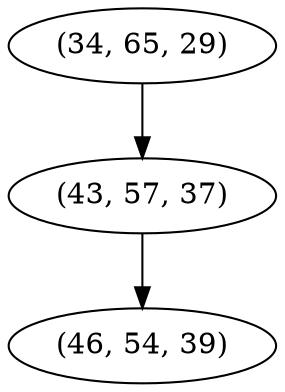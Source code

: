 digraph tree {
    "(34, 65, 29)";
    "(43, 57, 37)";
    "(46, 54, 39)";
    "(34, 65, 29)" -> "(43, 57, 37)";
    "(43, 57, 37)" -> "(46, 54, 39)";
}
